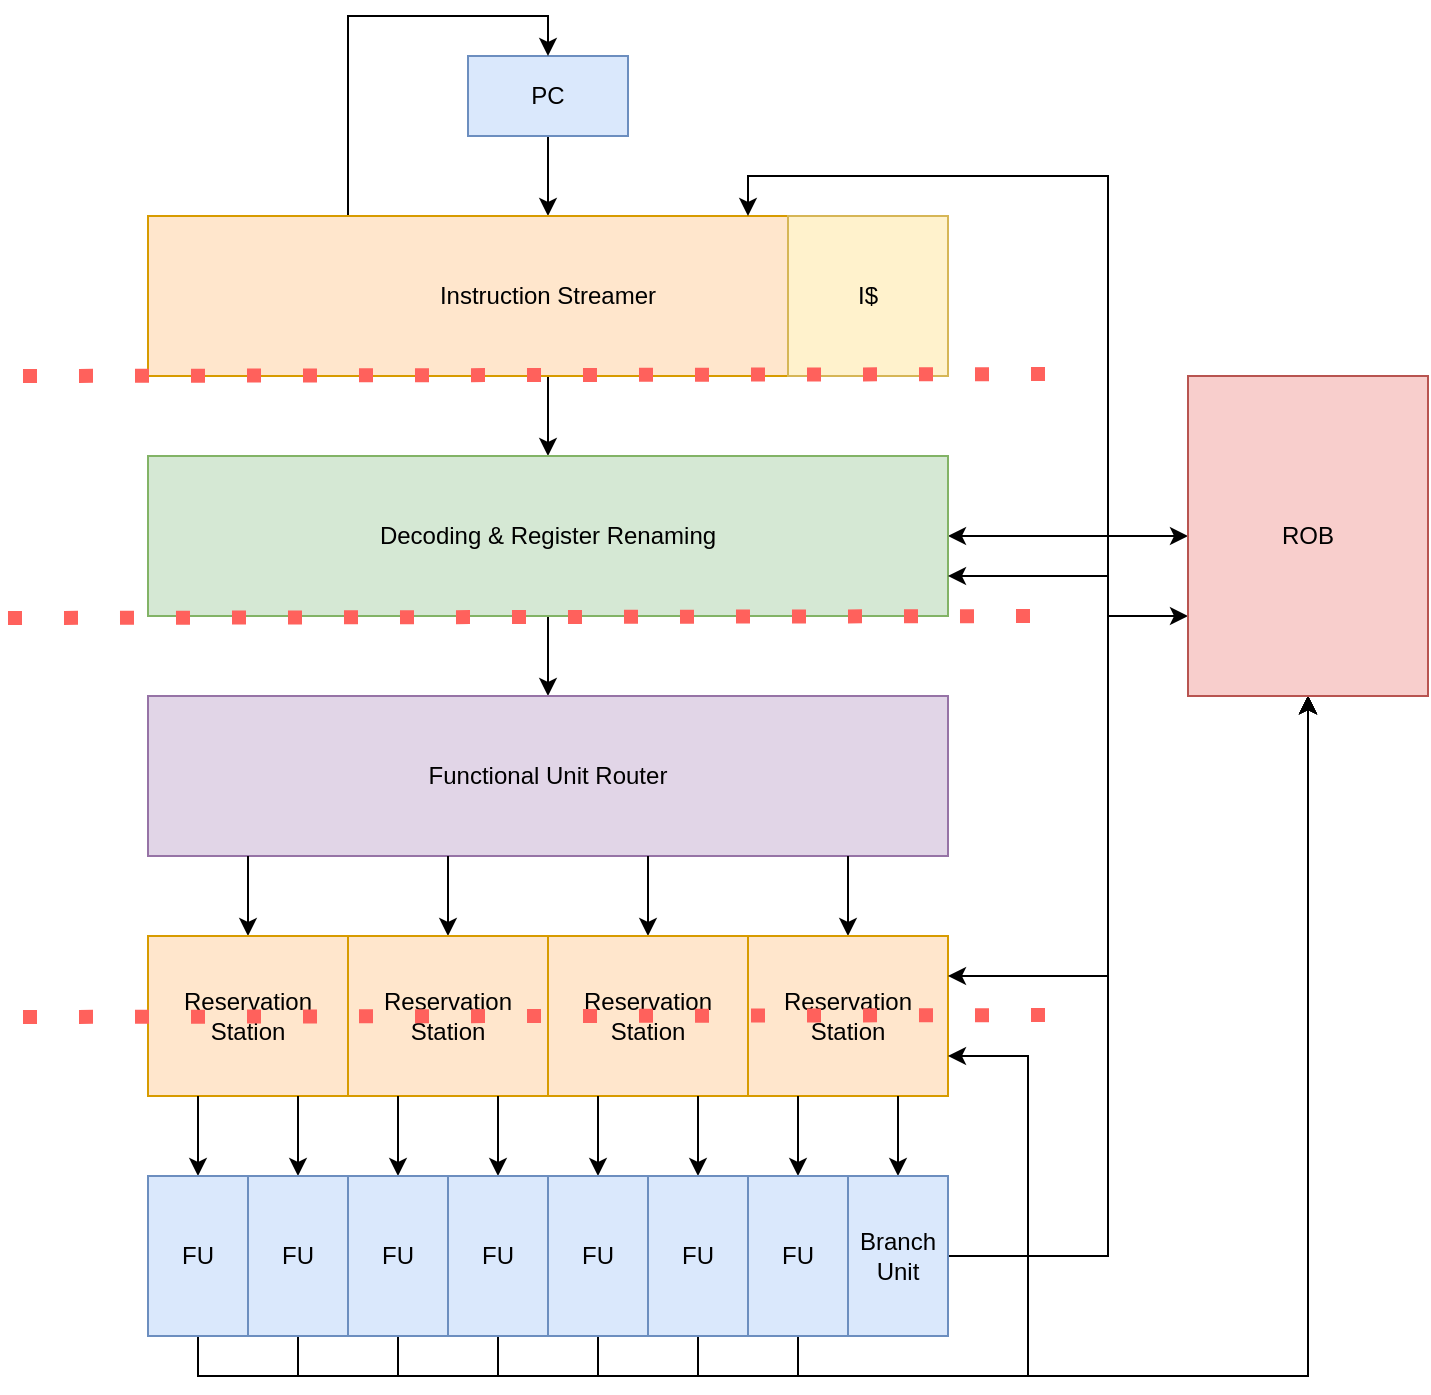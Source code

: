 <mxfile version="20.7.4" type="device"><diagram id="mAzGEAm9VrPwXDPcXO9_" name="Page-1"><mxGraphModel dx="1234" dy="1089" grid="1" gridSize="10" guides="1" tooltips="1" connect="1" arrows="1" fold="1" page="1" pageScale="1" pageWidth="850" pageHeight="1100" math="0" shadow="0"><root><mxCell id="0"/><mxCell id="1" parent="0"/><mxCell id="V3uPI_TKsxYneqos6NLH-3" style="edgeStyle=orthogonalEdgeStyle;rounded=0;orthogonalLoop=1;jettySize=auto;html=1;exitX=0.5;exitY=1;exitDx=0;exitDy=0;entryX=0.5;entryY=0;entryDx=0;entryDy=0;" edge="1" parent="1" source="V3uPI_TKsxYneqos6NLH-1" target="V3uPI_TKsxYneqos6NLH-2"><mxGeometry relative="1" as="geometry"/></mxCell><mxCell id="V3uPI_TKsxYneqos6NLH-1" value="PC" style="rounded=0;whiteSpace=wrap;html=1;fillColor=#dae8fc;strokeColor=#6c8ebf;" vertex="1" parent="1"><mxGeometry x="360" y="400" width="80" height="40" as="geometry"/></mxCell><mxCell id="V3uPI_TKsxYneqos6NLH-4" style="edgeStyle=orthogonalEdgeStyle;rounded=0;orthogonalLoop=1;jettySize=auto;html=1;exitX=0.25;exitY=0;exitDx=0;exitDy=0;entryX=0.5;entryY=0;entryDx=0;entryDy=0;" edge="1" parent="1" source="V3uPI_TKsxYneqos6NLH-2" target="V3uPI_TKsxYneqos6NLH-1"><mxGeometry relative="1" as="geometry"><Array as="points"><mxPoint x="300" y="380"/><mxPoint x="400" y="380"/></Array></mxGeometry></mxCell><mxCell id="V3uPI_TKsxYneqos6NLH-6" style="edgeStyle=orthogonalEdgeStyle;rounded=0;orthogonalLoop=1;jettySize=auto;html=1;exitX=0.5;exitY=1;exitDx=0;exitDy=0;entryX=0.5;entryY=0;entryDx=0;entryDy=0;" edge="1" parent="1" source="V3uPI_TKsxYneqos6NLH-2" target="V3uPI_TKsxYneqos6NLH-5"><mxGeometry relative="1" as="geometry"/></mxCell><mxCell id="V3uPI_TKsxYneqos6NLH-2" value="Instruction Streamer" style="rounded=0;whiteSpace=wrap;html=1;fillColor=#ffe6cc;strokeColor=#d79b00;" vertex="1" parent="1"><mxGeometry x="200" y="480" width="400" height="80" as="geometry"/></mxCell><mxCell id="V3uPI_TKsxYneqos6NLH-8" style="edgeStyle=orthogonalEdgeStyle;rounded=0;orthogonalLoop=1;jettySize=auto;html=1;exitX=0.5;exitY=1;exitDx=0;exitDy=0;entryX=0.5;entryY=0;entryDx=0;entryDy=0;" edge="1" parent="1" source="V3uPI_TKsxYneqos6NLH-5" target="V3uPI_TKsxYneqos6NLH-7"><mxGeometry relative="1" as="geometry"/></mxCell><mxCell id="V3uPI_TKsxYneqos6NLH-51" style="edgeStyle=orthogonalEdgeStyle;rounded=0;orthogonalLoop=1;jettySize=auto;html=1;exitX=1;exitY=0.5;exitDx=0;exitDy=0;entryX=0;entryY=0.5;entryDx=0;entryDy=0;startArrow=classic;startFill=1;" edge="1" parent="1" source="V3uPI_TKsxYneqos6NLH-5" target="V3uPI_TKsxYneqos6NLH-40"><mxGeometry relative="1" as="geometry"/></mxCell><mxCell id="V3uPI_TKsxYneqos6NLH-5" value="Decoding &amp;amp; Register Renaming" style="rounded=0;whiteSpace=wrap;html=1;fillColor=#d5e8d4;strokeColor=#82b366;" vertex="1" parent="1"><mxGeometry x="200" y="600" width="400" height="80" as="geometry"/></mxCell><mxCell id="V3uPI_TKsxYneqos6NLH-7" value="Functional Unit Router" style="rounded=0;whiteSpace=wrap;html=1;fillColor=#e1d5e7;strokeColor=#9673a6;" vertex="1" parent="1"><mxGeometry x="200" y="720" width="400" height="80" as="geometry"/></mxCell><mxCell id="V3uPI_TKsxYneqos6NLH-20" style="edgeStyle=orthogonalEdgeStyle;rounded=0;orthogonalLoop=1;jettySize=auto;html=1;exitX=0.125;exitY=1;exitDx=0;exitDy=0;entryX=0.5;entryY=0;entryDx=0;entryDy=0;exitPerimeter=0;" edge="1" parent="1" source="V3uPI_TKsxYneqos6NLH-7" target="V3uPI_TKsxYneqos6NLH-11"><mxGeometry relative="1" as="geometry"/></mxCell><mxCell id="V3uPI_TKsxYneqos6NLH-11" value="Reservation&lt;br&gt;Station" style="rounded=0;whiteSpace=wrap;html=1;fillColor=#ffe6cc;strokeColor=#d79b00;" vertex="1" parent="1"><mxGeometry x="200" y="840" width="100" height="80" as="geometry"/></mxCell><mxCell id="V3uPI_TKsxYneqos6NLH-21" style="edgeStyle=orthogonalEdgeStyle;rounded=0;orthogonalLoop=1;jettySize=auto;html=1;exitX=0.375;exitY=1;exitDx=0;exitDy=0;entryX=0.5;entryY=0;entryDx=0;entryDy=0;exitPerimeter=0;" edge="1" parent="1" source="V3uPI_TKsxYneqos6NLH-7" target="V3uPI_TKsxYneqos6NLH-17"><mxGeometry relative="1" as="geometry"/></mxCell><mxCell id="V3uPI_TKsxYneqos6NLH-17" value="Reservation&lt;br&gt;Station" style="rounded=0;whiteSpace=wrap;html=1;fillColor=#ffe6cc;strokeColor=#d79b00;" vertex="1" parent="1"><mxGeometry x="300" y="840" width="100" height="80" as="geometry"/></mxCell><mxCell id="V3uPI_TKsxYneqos6NLH-22" style="edgeStyle=orthogonalEdgeStyle;rounded=0;orthogonalLoop=1;jettySize=auto;html=1;exitX=0.625;exitY=1;exitDx=0;exitDy=0;entryX=0.5;entryY=0;entryDx=0;entryDy=0;exitPerimeter=0;" edge="1" parent="1" source="V3uPI_TKsxYneqos6NLH-7" target="V3uPI_TKsxYneqos6NLH-18"><mxGeometry relative="1" as="geometry"/></mxCell><mxCell id="V3uPI_TKsxYneqos6NLH-18" value="Reservation&lt;br&gt;Station" style="rounded=0;whiteSpace=wrap;html=1;fillColor=#ffe6cc;strokeColor=#d79b00;" vertex="1" parent="1"><mxGeometry x="400" y="840" width="100" height="80" as="geometry"/></mxCell><mxCell id="V3uPI_TKsxYneqos6NLH-23" style="edgeStyle=orthogonalEdgeStyle;rounded=0;orthogonalLoop=1;jettySize=auto;html=1;exitX=0.875;exitY=1;exitDx=0;exitDy=0;entryX=0.5;entryY=0;entryDx=0;entryDy=0;exitPerimeter=0;" edge="1" parent="1" source="V3uPI_TKsxYneqos6NLH-7" target="V3uPI_TKsxYneqos6NLH-19"><mxGeometry relative="1" as="geometry"/></mxCell><mxCell id="V3uPI_TKsxYneqos6NLH-19" value="Reservation&lt;br&gt;Station" style="rounded=0;whiteSpace=wrap;html=1;fillColor=#ffe6cc;strokeColor=#d79b00;" vertex="1" parent="1"><mxGeometry x="500" y="840" width="100" height="80" as="geometry"/></mxCell><mxCell id="V3uPI_TKsxYneqos6NLH-32" style="edgeStyle=orthogonalEdgeStyle;rounded=0;orthogonalLoop=1;jettySize=auto;html=1;exitX=0.25;exitY=1;exitDx=0;exitDy=0;entryX=0.5;entryY=0;entryDx=0;entryDy=0;" edge="1" parent="1" source="V3uPI_TKsxYneqos6NLH-11" target="V3uPI_TKsxYneqos6NLH-24"><mxGeometry relative="1" as="geometry"/></mxCell><mxCell id="V3uPI_TKsxYneqos6NLH-41" style="edgeStyle=orthogonalEdgeStyle;rounded=0;orthogonalLoop=1;jettySize=auto;html=1;exitX=0.5;exitY=1;exitDx=0;exitDy=0;entryX=0.5;entryY=1;entryDx=0;entryDy=0;" edge="1" parent="1" source="V3uPI_TKsxYneqos6NLH-24" target="V3uPI_TKsxYneqos6NLH-40"><mxGeometry relative="1" as="geometry"/></mxCell><mxCell id="V3uPI_TKsxYneqos6NLH-24" value="FU" style="rounded=0;whiteSpace=wrap;html=1;fillColor=#dae8fc;strokeColor=#6c8ebf;" vertex="1" parent="1"><mxGeometry x="200" y="960" width="50" height="80" as="geometry"/></mxCell><mxCell id="V3uPI_TKsxYneqos6NLH-33" style="edgeStyle=orthogonalEdgeStyle;rounded=0;orthogonalLoop=1;jettySize=auto;html=1;exitX=0.75;exitY=1;exitDx=0;exitDy=0;entryX=0.5;entryY=0;entryDx=0;entryDy=0;" edge="1" parent="1" source="V3uPI_TKsxYneqos6NLH-11" target="V3uPI_TKsxYneqos6NLH-25"><mxGeometry relative="1" as="geometry"/></mxCell><mxCell id="V3uPI_TKsxYneqos6NLH-42" style="edgeStyle=orthogonalEdgeStyle;rounded=0;orthogonalLoop=1;jettySize=auto;html=1;exitX=0.5;exitY=1;exitDx=0;exitDy=0;entryX=0.5;entryY=1;entryDx=0;entryDy=0;" edge="1" parent="1" source="V3uPI_TKsxYneqos6NLH-25" target="V3uPI_TKsxYneqos6NLH-40"><mxGeometry relative="1" as="geometry"/></mxCell><mxCell id="V3uPI_TKsxYneqos6NLH-25" value="FU" style="rounded=0;whiteSpace=wrap;html=1;fillColor=#dae8fc;strokeColor=#6c8ebf;" vertex="1" parent="1"><mxGeometry x="250" y="960" width="50" height="80" as="geometry"/></mxCell><mxCell id="V3uPI_TKsxYneqos6NLH-34" style="edgeStyle=orthogonalEdgeStyle;rounded=0;orthogonalLoop=1;jettySize=auto;html=1;exitX=0.25;exitY=1;exitDx=0;exitDy=0;entryX=0.5;entryY=0;entryDx=0;entryDy=0;" edge="1" parent="1" source="V3uPI_TKsxYneqos6NLH-17" target="V3uPI_TKsxYneqos6NLH-26"><mxGeometry relative="1" as="geometry"/></mxCell><mxCell id="V3uPI_TKsxYneqos6NLH-43" style="edgeStyle=orthogonalEdgeStyle;rounded=0;orthogonalLoop=1;jettySize=auto;html=1;exitX=0.5;exitY=1;exitDx=0;exitDy=0;entryX=0.5;entryY=1;entryDx=0;entryDy=0;" edge="1" parent="1" source="V3uPI_TKsxYneqos6NLH-26" target="V3uPI_TKsxYneqos6NLH-40"><mxGeometry relative="1" as="geometry"/></mxCell><mxCell id="V3uPI_TKsxYneqos6NLH-26" value="FU" style="rounded=0;whiteSpace=wrap;html=1;fillColor=#dae8fc;strokeColor=#6c8ebf;" vertex="1" parent="1"><mxGeometry x="300" y="960" width="50" height="80" as="geometry"/></mxCell><mxCell id="V3uPI_TKsxYneqos6NLH-35" style="edgeStyle=orthogonalEdgeStyle;rounded=0;orthogonalLoop=1;jettySize=auto;html=1;exitX=0.75;exitY=1;exitDx=0;exitDy=0;entryX=0.5;entryY=0;entryDx=0;entryDy=0;" edge="1" parent="1" source="V3uPI_TKsxYneqos6NLH-17" target="V3uPI_TKsxYneqos6NLH-27"><mxGeometry relative="1" as="geometry"/></mxCell><mxCell id="V3uPI_TKsxYneqos6NLH-44" style="edgeStyle=orthogonalEdgeStyle;rounded=0;orthogonalLoop=1;jettySize=auto;html=1;exitX=0.5;exitY=1;exitDx=0;exitDy=0;entryX=0.5;entryY=1;entryDx=0;entryDy=0;" edge="1" parent="1" source="V3uPI_TKsxYneqos6NLH-27" target="V3uPI_TKsxYneqos6NLH-40"><mxGeometry relative="1" as="geometry"/></mxCell><mxCell id="V3uPI_TKsxYneqos6NLH-27" value="FU" style="rounded=0;whiteSpace=wrap;html=1;fillColor=#dae8fc;strokeColor=#6c8ebf;" vertex="1" parent="1"><mxGeometry x="350" y="960" width="50" height="80" as="geometry"/></mxCell><mxCell id="V3uPI_TKsxYneqos6NLH-36" style="edgeStyle=orthogonalEdgeStyle;rounded=0;orthogonalLoop=1;jettySize=auto;html=1;exitX=0.25;exitY=1;exitDx=0;exitDy=0;entryX=0.5;entryY=0;entryDx=0;entryDy=0;" edge="1" parent="1" source="V3uPI_TKsxYneqos6NLH-18" target="V3uPI_TKsxYneqos6NLH-28"><mxGeometry relative="1" as="geometry"/></mxCell><mxCell id="V3uPI_TKsxYneqos6NLH-45" style="edgeStyle=orthogonalEdgeStyle;rounded=0;orthogonalLoop=1;jettySize=auto;html=1;exitX=0.5;exitY=1;exitDx=0;exitDy=0;entryX=0.5;entryY=1;entryDx=0;entryDy=0;" edge="1" parent="1" source="V3uPI_TKsxYneqos6NLH-28" target="V3uPI_TKsxYneqos6NLH-40"><mxGeometry relative="1" as="geometry"/></mxCell><mxCell id="V3uPI_TKsxYneqos6NLH-28" value="FU" style="rounded=0;whiteSpace=wrap;html=1;fillColor=#dae8fc;strokeColor=#6c8ebf;" vertex="1" parent="1"><mxGeometry x="400" y="960" width="50" height="80" as="geometry"/></mxCell><mxCell id="V3uPI_TKsxYneqos6NLH-37" style="edgeStyle=orthogonalEdgeStyle;rounded=0;orthogonalLoop=1;jettySize=auto;html=1;exitX=0.75;exitY=1;exitDx=0;exitDy=0;entryX=0.5;entryY=0;entryDx=0;entryDy=0;" edge="1" parent="1" source="V3uPI_TKsxYneqos6NLH-18" target="V3uPI_TKsxYneqos6NLH-29"><mxGeometry relative="1" as="geometry"/></mxCell><mxCell id="V3uPI_TKsxYneqos6NLH-46" style="edgeStyle=orthogonalEdgeStyle;rounded=0;orthogonalLoop=1;jettySize=auto;html=1;exitX=0.5;exitY=1;exitDx=0;exitDy=0;entryX=0.5;entryY=1;entryDx=0;entryDy=0;" edge="1" parent="1" source="V3uPI_TKsxYneqos6NLH-29" target="V3uPI_TKsxYneqos6NLH-40"><mxGeometry relative="1" as="geometry"/></mxCell><mxCell id="V3uPI_TKsxYneqos6NLH-29" value="FU" style="rounded=0;whiteSpace=wrap;html=1;fillColor=#dae8fc;strokeColor=#6c8ebf;" vertex="1" parent="1"><mxGeometry x="450" y="960" width="50" height="80" as="geometry"/></mxCell><mxCell id="V3uPI_TKsxYneqos6NLH-38" style="edgeStyle=orthogonalEdgeStyle;rounded=0;orthogonalLoop=1;jettySize=auto;html=1;exitX=0.25;exitY=1;exitDx=0;exitDy=0;entryX=0.5;entryY=0;entryDx=0;entryDy=0;" edge="1" parent="1" source="V3uPI_TKsxYneqos6NLH-19" target="V3uPI_TKsxYneqos6NLH-30"><mxGeometry relative="1" as="geometry"/></mxCell><mxCell id="V3uPI_TKsxYneqos6NLH-47" style="edgeStyle=orthogonalEdgeStyle;rounded=0;orthogonalLoop=1;jettySize=auto;html=1;exitX=0.5;exitY=1;exitDx=0;exitDy=0;entryX=0.5;entryY=1;entryDx=0;entryDy=0;" edge="1" parent="1" source="V3uPI_TKsxYneqos6NLH-30" target="V3uPI_TKsxYneqos6NLH-40"><mxGeometry relative="1" as="geometry"/></mxCell><mxCell id="V3uPI_TKsxYneqos6NLH-58" style="edgeStyle=orthogonalEdgeStyle;rounded=0;orthogonalLoop=1;jettySize=auto;html=1;exitX=0.5;exitY=1;exitDx=0;exitDy=0;entryX=1;entryY=0.75;entryDx=0;entryDy=0;startArrow=none;startFill=0;" edge="1" parent="1" source="V3uPI_TKsxYneqos6NLH-30" target="V3uPI_TKsxYneqos6NLH-19"><mxGeometry relative="1" as="geometry"><Array as="points"><mxPoint x="525" y="1060"/><mxPoint x="640" y="1060"/><mxPoint x="640" y="900"/></Array></mxGeometry></mxCell><mxCell id="V3uPI_TKsxYneqos6NLH-30" value="FU" style="rounded=0;whiteSpace=wrap;html=1;fillColor=#dae8fc;strokeColor=#6c8ebf;" vertex="1" parent="1"><mxGeometry x="500" y="960" width="50" height="80" as="geometry"/></mxCell><mxCell id="V3uPI_TKsxYneqos6NLH-39" style="edgeStyle=orthogonalEdgeStyle;rounded=0;orthogonalLoop=1;jettySize=auto;html=1;exitX=0.75;exitY=1;exitDx=0;exitDy=0;entryX=0.5;entryY=0;entryDx=0;entryDy=0;" edge="1" parent="1" source="V3uPI_TKsxYneqos6NLH-19" target="V3uPI_TKsxYneqos6NLH-31"><mxGeometry relative="1" as="geometry"/></mxCell><mxCell id="V3uPI_TKsxYneqos6NLH-54" style="edgeStyle=orthogonalEdgeStyle;rounded=0;orthogonalLoop=1;jettySize=auto;html=1;exitX=1;exitY=0.5;exitDx=0;exitDy=0;entryX=1;entryY=0.25;entryDx=0;entryDy=0;startArrow=none;startFill=0;" edge="1" parent="1" source="V3uPI_TKsxYneqos6NLH-31" target="V3uPI_TKsxYneqos6NLH-19"><mxGeometry relative="1" as="geometry"><Array as="points"><mxPoint x="680" y="1000"/><mxPoint x="680" y="860"/></Array></mxGeometry></mxCell><mxCell id="V3uPI_TKsxYneqos6NLH-55" style="edgeStyle=orthogonalEdgeStyle;rounded=0;orthogonalLoop=1;jettySize=auto;html=1;exitX=1;exitY=0.5;exitDx=0;exitDy=0;entryX=1;entryY=0.75;entryDx=0;entryDy=0;startArrow=none;startFill=0;" edge="1" parent="1" source="V3uPI_TKsxYneqos6NLH-31" target="V3uPI_TKsxYneqos6NLH-5"><mxGeometry relative="1" as="geometry"><Array as="points"><mxPoint x="680" y="1000"/><mxPoint x="680" y="660"/></Array></mxGeometry></mxCell><mxCell id="V3uPI_TKsxYneqos6NLH-56" style="edgeStyle=orthogonalEdgeStyle;rounded=0;orthogonalLoop=1;jettySize=auto;html=1;exitX=1;exitY=0.5;exitDx=0;exitDy=0;entryX=0.75;entryY=0;entryDx=0;entryDy=0;startArrow=none;startFill=0;" edge="1" parent="1" source="V3uPI_TKsxYneqos6NLH-31" target="V3uPI_TKsxYneqos6NLH-2"><mxGeometry relative="1" as="geometry"><Array as="points"><mxPoint x="680" y="1000"/><mxPoint x="680" y="460"/><mxPoint x="500" y="460"/></Array></mxGeometry></mxCell><mxCell id="V3uPI_TKsxYneqos6NLH-57" style="edgeStyle=orthogonalEdgeStyle;rounded=0;orthogonalLoop=1;jettySize=auto;html=1;exitX=1;exitY=0.5;exitDx=0;exitDy=0;entryX=0;entryY=0.75;entryDx=0;entryDy=0;startArrow=none;startFill=0;" edge="1" parent="1" source="V3uPI_TKsxYneqos6NLH-31" target="V3uPI_TKsxYneqos6NLH-40"><mxGeometry relative="1" as="geometry"><Array as="points"><mxPoint x="680" y="1000"/><mxPoint x="680" y="680"/></Array></mxGeometry></mxCell><mxCell id="V3uPI_TKsxYneqos6NLH-31" value="Branch&lt;br&gt;Unit" style="rounded=0;whiteSpace=wrap;html=1;fillColor=#dae8fc;strokeColor=#6c8ebf;" vertex="1" parent="1"><mxGeometry x="550" y="960" width="50" height="80" as="geometry"/></mxCell><mxCell id="V3uPI_TKsxYneqos6NLH-40" value="ROB" style="rounded=0;whiteSpace=wrap;html=1;fillColor=#f8cecc;strokeColor=#b85450;" vertex="1" parent="1"><mxGeometry x="720" y="560" width="120" height="160" as="geometry"/></mxCell><mxCell id="V3uPI_TKsxYneqos6NLH-52" value="I$" style="rounded=0;whiteSpace=wrap;html=1;fillColor=#fff2cc;strokeColor=#d6b656;" vertex="1" parent="1"><mxGeometry x="520" y="480" width="80" height="80" as="geometry"/></mxCell><mxCell id="V3uPI_TKsxYneqos6NLH-60" value="" style="endArrow=none;dashed=1;html=1;dashPattern=1 3;strokeWidth=7;rounded=0;fillColor=#f8cecc;strokeColor=#FF615C;" edge="1" parent="1"><mxGeometry width="50" height="50" relative="1" as="geometry"><mxPoint x="137.5" y="560" as="sourcePoint"/><mxPoint x="662.5" y="559" as="targetPoint"/></mxGeometry></mxCell><mxCell id="V3uPI_TKsxYneqos6NLH-61" value="" style="endArrow=none;dashed=1;html=1;dashPattern=1 3;strokeWidth=7;rounded=0;fillColor=#f8cecc;strokeColor=#FF615C;" edge="1" parent="1"><mxGeometry width="50" height="50" relative="1" as="geometry"><mxPoint x="130" y="681" as="sourcePoint"/><mxPoint x="655" y="680" as="targetPoint"/></mxGeometry></mxCell><mxCell id="V3uPI_TKsxYneqos6NLH-62" value="" style="endArrow=none;dashed=1;html=1;dashPattern=1 3;strokeWidth=7;rounded=0;fillColor=#f8cecc;strokeColor=#FF615C;" edge="1" parent="1"><mxGeometry width="50" height="50" relative="1" as="geometry"><mxPoint x="137.5" y="880.5" as="sourcePoint"/><mxPoint x="662.5" y="879.5" as="targetPoint"/></mxGeometry></mxCell></root></mxGraphModel></diagram></mxfile>